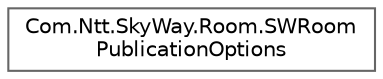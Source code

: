 digraph "クラス階層図"
{
 // LATEX_PDF_SIZE
  bgcolor="transparent";
  edge [fontname=Helvetica,fontsize=10,labelfontname=Helvetica,labelfontsize=10];
  node [fontname=Helvetica,fontsize=10,shape=box,height=0.2,width=0.4];
  rankdir="LR";
  Node0 [id="Node000000",label="Com.Ntt.SkyWay.Room.SWRoom\lPublicationOptions",height=0.2,width=0.4,color="grey40", fillcolor="white", style="filled",URL="$class_com_1_1_ntt_1_1_sky_way_1_1_room_1_1_s_w_room_publication_options.html",tooltip="Publish時の設定。"];
}
